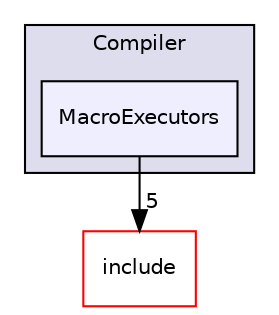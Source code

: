 digraph "C:/Users/folae/Documents/Code/Big-Projects/ArkScript/Ark/src/arkreactor/Compiler/MacroExecutors" {
  compound=true
  node [ fontsize="10", fontname="Helvetica"];
  edge [ labelfontsize="10", labelfontname="Helvetica"];
  subgraph clusterdir_548d85becfdd8b4d1d64f6a452aea6ab {
    graph [ bgcolor="#ddddee", pencolor="black", label="Compiler" fontname="Helvetica", fontsize="10", URL="dir_548d85becfdd8b4d1d64f6a452aea6ab.html"]
  dir_2e13baa5b347a6eb0d8f8b02a59f7787 [shape=box, label="MacroExecutors", style="filled", fillcolor="#eeeeff", pencolor="black", URL="dir_2e13baa5b347a6eb0d8f8b02a59f7787.html"];
  }
  dir_d44c64559bbebec7f509842c48db8b23 [shape=box label="include" fillcolor="white" style="filled" color="red" URL="dir_d44c64559bbebec7f509842c48db8b23.html"];
  dir_2e13baa5b347a6eb0d8f8b02a59f7787->dir_d44c64559bbebec7f509842c48db8b23 [headlabel="5", labeldistance=1.5 headhref="dir_000011_000000.html"];
}
